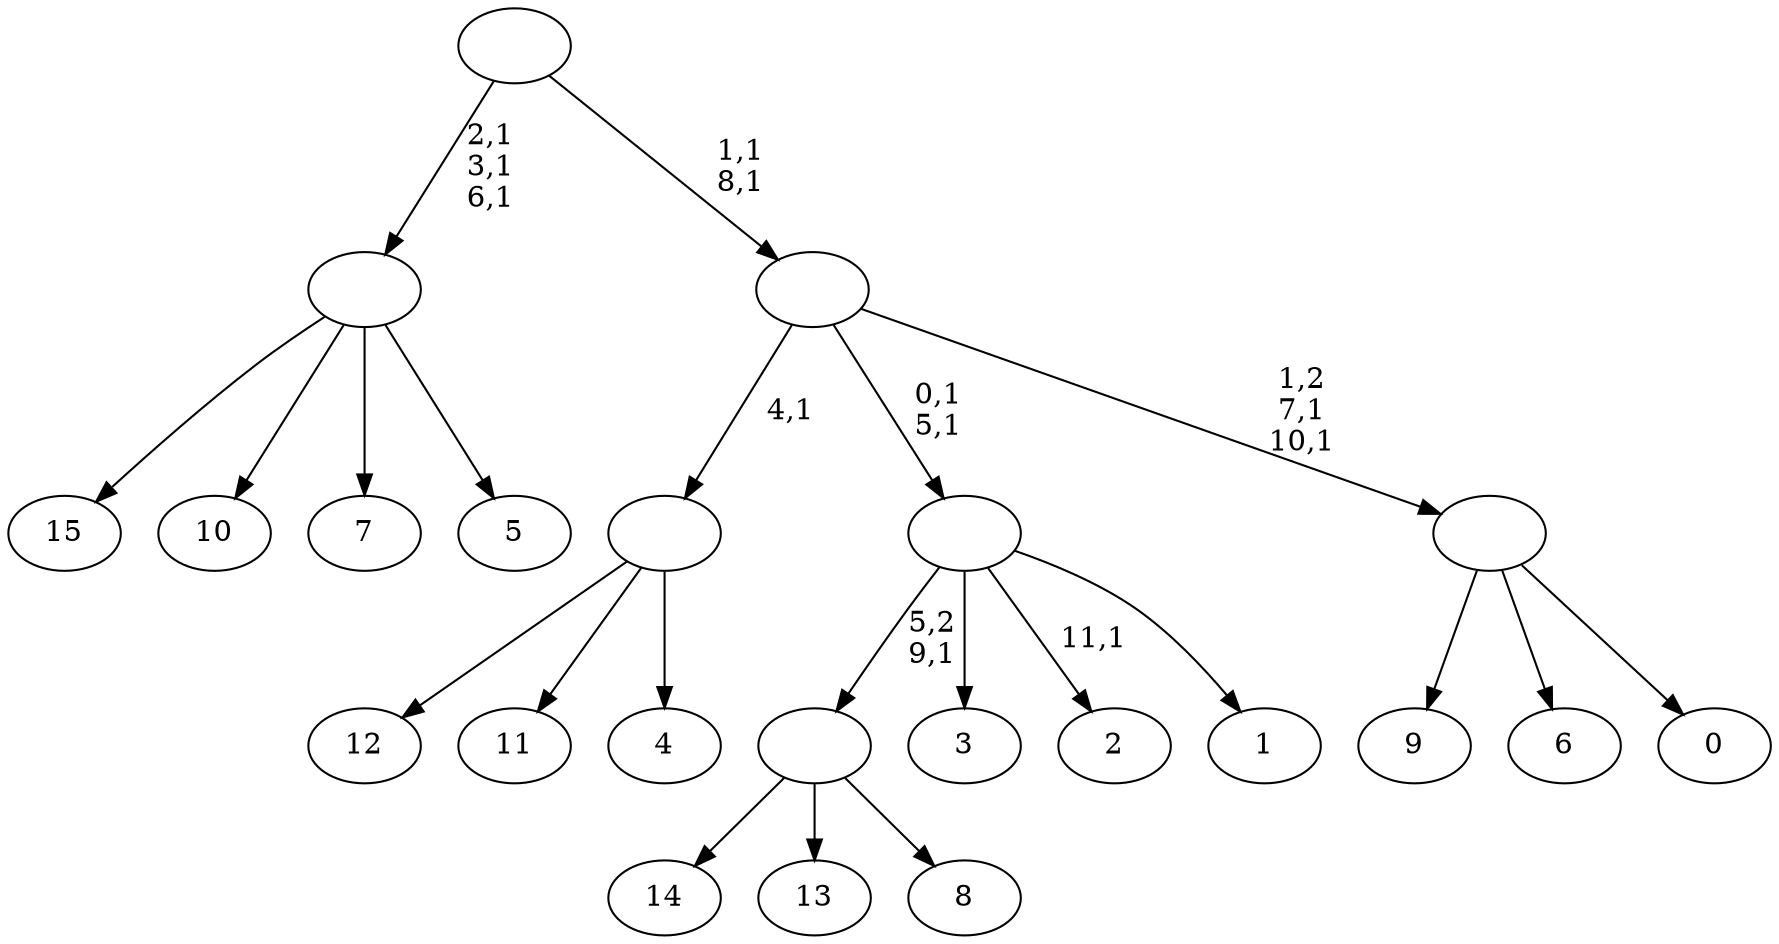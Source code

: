 digraph T {
	28 [label="15"]
	27 [label="14"]
	26 [label="13"]
	25 [label="12"]
	24 [label="11"]
	23 [label="10"]
	22 [label="9"]
	21 [label="8"]
	20 [label=""]
	19 [label="7"]
	18 [label="6"]
	17 [label="5"]
	16 [label=""]
	13 [label="4"]
	12 [label=""]
	11 [label="3"]
	10 [label="2"]
	8 [label="1"]
	7 [label=""]
	5 [label="0"]
	4 [label=""]
	2 [label=""]
	0 [label=""]
	20 -> 27 [label=""]
	20 -> 26 [label=""]
	20 -> 21 [label=""]
	16 -> 28 [label=""]
	16 -> 23 [label=""]
	16 -> 19 [label=""]
	16 -> 17 [label=""]
	12 -> 25 [label=""]
	12 -> 24 [label=""]
	12 -> 13 [label=""]
	7 -> 10 [label="11,1"]
	7 -> 20 [label="5,2\n9,1"]
	7 -> 11 [label=""]
	7 -> 8 [label=""]
	4 -> 22 [label=""]
	4 -> 18 [label=""]
	4 -> 5 [label=""]
	2 -> 4 [label="1,2\n7,1\n10,1"]
	2 -> 7 [label="0,1\n5,1"]
	2 -> 12 [label="4,1"]
	0 -> 2 [label="1,1\n8,1"]
	0 -> 16 [label="2,1\n3,1\n6,1"]
}
